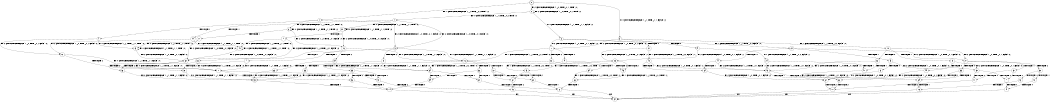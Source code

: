 digraph BCG {
size = "7, 10.5";
center = TRUE;
node [shape = circle];
0 [peripheries = 2];
0 -> 1 [label = "EX !1 !ATOMIC_EXCH_BRANCH (1, +1, TRUE, +0, 2, TRUE) !:0:"];
0 -> 2 [label = "EX !2 !ATOMIC_EXCH_BRANCH (1, +0, TRUE, +0, 1, TRUE) !:0:"];
0 -> 3 [label = "EX !0 !ATOMIC_EXCH_BRANCH (1, +1, TRUE, +1, 1, FALSE) !:0:"];
1 -> 4 [label = "TERMINATE !1"];
1 -> 5 [label = "EX !2 !ATOMIC_EXCH_BRANCH (1, +0, TRUE, +0, 1, FALSE) !:0:"];
1 -> 6 [label = "EX !0 !ATOMIC_EXCH_BRANCH (1, +1, TRUE, +1, 1, TRUE) !:0:"];
2 -> 7 [label = "EX !1 !ATOMIC_EXCH_BRANCH (1, +1, TRUE, +0, 2, TRUE) !:0:"];
2 -> 8 [label = "EX !0 !ATOMIC_EXCH_BRANCH (1, +1, TRUE, +1, 1, FALSE) !:0:"];
2 -> 2 [label = "EX !2 !ATOMIC_EXCH_BRANCH (1, +0, TRUE, +0, 1, TRUE) !:0:"];
3 -> 9 [label = "TERMINATE !0"];
3 -> 10 [label = "EX !1 !ATOMIC_EXCH_BRANCH (1, +1, TRUE, +0, 2, FALSE) !:0:"];
3 -> 11 [label = "EX !2 !ATOMIC_EXCH_BRANCH (1, +0, TRUE, +0, 1, FALSE) !:0:"];
4 -> 12 [label = "EX !2 !ATOMIC_EXCH_BRANCH (1, +0, TRUE, +0, 1, FALSE) !:0:"];
4 -> 13 [label = "EX !0 !ATOMIC_EXCH_BRANCH (1, +1, TRUE, +1, 1, TRUE) !:0:"];
5 -> 14 [label = "TERMINATE !1"];
5 -> 15 [label = "TERMINATE !2"];
5 -> 16 [label = "EX !0 !ATOMIC_EXCH_BRANCH (1, +1, TRUE, +1, 1, FALSE) !:0:"];
6 -> 17 [label = "TERMINATE !1"];
6 -> 18 [label = "EX !2 !ATOMIC_EXCH_BRANCH (1, +0, TRUE, +0, 1, FALSE) !:0:"];
6 -> 6 [label = "EX !0 !ATOMIC_EXCH_BRANCH (1, +1, TRUE, +1, 1, TRUE) !:0:"];
7 -> 19 [label = "TERMINATE !1"];
7 -> 20 [label = "EX !0 !ATOMIC_EXCH_BRANCH (1, +1, TRUE, +1, 1, TRUE) !:0:"];
7 -> 5 [label = "EX !2 !ATOMIC_EXCH_BRANCH (1, +0, TRUE, +0, 1, FALSE) !:0:"];
8 -> 21 [label = "TERMINATE !0"];
8 -> 22 [label = "EX !1 !ATOMIC_EXCH_BRANCH (1, +1, TRUE, +0, 2, FALSE) !:0:"];
8 -> 11 [label = "EX !2 !ATOMIC_EXCH_BRANCH (1, +0, TRUE, +0, 1, FALSE) !:0:"];
9 -> 23 [label = "EX !2 !ATOMIC_EXCH_BRANCH (1, +0, TRUE, +0, 1, FALSE) !:1:"];
9 -> 24 [label = "EX !1 !ATOMIC_EXCH_BRANCH (1, +1, TRUE, +0, 2, FALSE) !:1:"];
10 -> 25 [label = "TERMINATE !1"];
10 -> 26 [label = "TERMINATE !0"];
10 -> 27 [label = "EX !2 !ATOMIC_EXCH_BRANCH (1, +0, TRUE, +0, 1, FALSE) !:0:"];
11 -> 28 [label = "TERMINATE !2"];
11 -> 29 [label = "TERMINATE !0"];
11 -> 16 [label = "EX !1 !ATOMIC_EXCH_BRANCH (1, +1, TRUE, +0, 2, TRUE) !:0:"];
12 -> 30 [label = "TERMINATE !2"];
12 -> 31 [label = "EX !0 !ATOMIC_EXCH_BRANCH (1, +1, TRUE, +1, 1, FALSE) !:0:"];
13 -> 32 [label = "EX !2 !ATOMIC_EXCH_BRANCH (1, +0, TRUE, +0, 1, FALSE) !:0:"];
13 -> 13 [label = "EX !0 !ATOMIC_EXCH_BRANCH (1, +1, TRUE, +1, 1, TRUE) !:0:"];
14 -> 30 [label = "TERMINATE !2"];
14 -> 31 [label = "EX !0 !ATOMIC_EXCH_BRANCH (1, +1, TRUE, +1, 1, FALSE) !:0:"];
15 -> 33 [label = "TERMINATE !1"];
15 -> 34 [label = "EX !0 !ATOMIC_EXCH_BRANCH (1, +1, TRUE, +1, 1, FALSE) !:0:"];
16 -> 35 [label = "TERMINATE !1"];
16 -> 36 [label = "TERMINATE !2"];
16 -> 37 [label = "TERMINATE !0"];
17 -> 32 [label = "EX !2 !ATOMIC_EXCH_BRANCH (1, +0, TRUE, +0, 1, FALSE) !:0:"];
17 -> 13 [label = "EX !0 !ATOMIC_EXCH_BRANCH (1, +1, TRUE, +1, 1, TRUE) !:0:"];
18 -> 38 [label = "TERMINATE !1"];
18 -> 39 [label = "TERMINATE !2"];
18 -> 16 [label = "EX !0 !ATOMIC_EXCH_BRANCH (1, +1, TRUE, +1, 1, FALSE) !:0:"];
19 -> 40 [label = "EX !0 !ATOMIC_EXCH_BRANCH (1, +1, TRUE, +1, 1, TRUE) !:0:"];
19 -> 12 [label = "EX !2 !ATOMIC_EXCH_BRANCH (1, +0, TRUE, +0, 1, FALSE) !:0:"];
20 -> 41 [label = "TERMINATE !1"];
20 -> 18 [label = "EX !2 !ATOMIC_EXCH_BRANCH (1, +0, TRUE, +0, 1, FALSE) !:0:"];
20 -> 20 [label = "EX !0 !ATOMIC_EXCH_BRANCH (1, +1, TRUE, +1, 1, TRUE) !:0:"];
21 -> 42 [label = "EX !1 !ATOMIC_EXCH_BRANCH (1, +1, TRUE, +0, 2, FALSE) !:1:"];
21 -> 23 [label = "EX !2 !ATOMIC_EXCH_BRANCH (1, +0, TRUE, +0, 1, FALSE) !:1:"];
22 -> 43 [label = "TERMINATE !1"];
22 -> 44 [label = "TERMINATE !0"];
22 -> 27 [label = "EX !2 !ATOMIC_EXCH_BRANCH (1, +0, TRUE, +0, 1, FALSE) !:0:"];
23 -> 45 [label = "TERMINATE !2"];
23 -> 46 [label = "EX !1 !ATOMIC_EXCH_BRANCH (1, +1, TRUE, +0, 2, TRUE) !:1:"];
24 -> 47 [label = "TERMINATE !1"];
24 -> 48 [label = "EX !2 !ATOMIC_EXCH_BRANCH (1, +0, TRUE, +0, 1, FALSE) !:1:"];
25 -> 49 [label = "TERMINATE !0"];
25 -> 50 [label = "EX !2 !ATOMIC_EXCH_BRANCH (1, +0, TRUE, +0, 1, FALSE) !:0:"];
26 -> 47 [label = "TERMINATE !1"];
26 -> 48 [label = "EX !2 !ATOMIC_EXCH_BRANCH (1, +0, TRUE, +0, 1, FALSE) !:1:"];
27 -> 51 [label = "TERMINATE !1"];
27 -> 52 [label = "TERMINATE !2"];
27 -> 53 [label = "TERMINATE !0"];
28 -> 54 [label = "TERMINATE !0"];
28 -> 34 [label = "EX !1 !ATOMIC_EXCH_BRANCH (1, +1, TRUE, +0, 2, TRUE) !:0:"];
29 -> 45 [label = "TERMINATE !2"];
29 -> 46 [label = "EX !1 !ATOMIC_EXCH_BRANCH (1, +1, TRUE, +0, 2, TRUE) !:1:"];
30 -> 55 [label = "EX !0 !ATOMIC_EXCH_BRANCH (1, +1, TRUE, +1, 1, FALSE) !:0:"];
31 -> 56 [label = "TERMINATE !2"];
31 -> 57 [label = "TERMINATE !0"];
32 -> 58 [label = "TERMINATE !2"];
32 -> 31 [label = "EX !0 !ATOMIC_EXCH_BRANCH (1, +1, TRUE, +1, 1, FALSE) !:0:"];
33 -> 55 [label = "EX !0 !ATOMIC_EXCH_BRANCH (1, +1, TRUE, +1, 1, FALSE) !:0:"];
34 -> 59 [label = "TERMINATE !1"];
34 -> 60 [label = "TERMINATE !0"];
35 -> 56 [label = "TERMINATE !2"];
35 -> 57 [label = "TERMINATE !0"];
36 -> 59 [label = "TERMINATE !1"];
36 -> 60 [label = "TERMINATE !0"];
37 -> 61 [label = "TERMINATE !1"];
37 -> 62 [label = "TERMINATE !2"];
38 -> 58 [label = "TERMINATE !2"];
38 -> 31 [label = "EX !0 !ATOMIC_EXCH_BRANCH (1, +1, TRUE, +1, 1, FALSE) !:0:"];
39 -> 63 [label = "TERMINATE !1"];
39 -> 34 [label = "EX !0 !ATOMIC_EXCH_BRANCH (1, +1, TRUE, +1, 1, FALSE) !:0:"];
40 -> 32 [label = "EX !2 !ATOMIC_EXCH_BRANCH (1, +0, TRUE, +0, 1, FALSE) !:0:"];
40 -> 40 [label = "EX !0 !ATOMIC_EXCH_BRANCH (1, +1, TRUE, +1, 1, TRUE) !:0:"];
41 -> 32 [label = "EX !2 !ATOMIC_EXCH_BRANCH (1, +0, TRUE, +0, 1, FALSE) !:0:"];
41 -> 40 [label = "EX !0 !ATOMIC_EXCH_BRANCH (1, +1, TRUE, +1, 1, TRUE) !:0:"];
42 -> 64 [label = "TERMINATE !1"];
42 -> 48 [label = "EX !2 !ATOMIC_EXCH_BRANCH (1, +0, TRUE, +0, 1, FALSE) !:1:"];
43 -> 65 [label = "TERMINATE !0"];
43 -> 50 [label = "EX !2 !ATOMIC_EXCH_BRANCH (1, +0, TRUE, +0, 1, FALSE) !:0:"];
44 -> 64 [label = "TERMINATE !1"];
44 -> 48 [label = "EX !2 !ATOMIC_EXCH_BRANCH (1, +0, TRUE, +0, 1, FALSE) !:1:"];
45 -> 66 [label = "EX !1 !ATOMIC_EXCH_BRANCH (1, +1, TRUE, +0, 2, TRUE) !:1:"];
46 -> 61 [label = "TERMINATE !1"];
46 -> 62 [label = "TERMINATE !2"];
47 -> 67 [label = "EX !2 !ATOMIC_EXCH_BRANCH (1, +0, TRUE, +0, 1, FALSE) !:2:"];
48 -> 68 [label = "TERMINATE !1"];
48 -> 69 [label = "TERMINATE !2"];
49 -> 67 [label = "EX !2 !ATOMIC_EXCH_BRANCH (1, +0, TRUE, +0, 1, FALSE) !:2:"];
50 -> 70 [label = "TERMINATE !2"];
50 -> 71 [label = "TERMINATE !0"];
51 -> 70 [label = "TERMINATE !2"];
51 -> 71 [label = "TERMINATE !0"];
52 -> 72 [label = "TERMINATE !1"];
52 -> 73 [label = "TERMINATE !0"];
53 -> 68 [label = "TERMINATE !1"];
53 -> 69 [label = "TERMINATE !2"];
54 -> 66 [label = "EX !1 !ATOMIC_EXCH_BRANCH (1, +1, TRUE, +0, 2, TRUE) !:1:"];
55 -> 74 [label = "TERMINATE !0"];
56 -> 74 [label = "TERMINATE !0"];
57 -> 75 [label = "TERMINATE !2"];
58 -> 55 [label = "EX !0 !ATOMIC_EXCH_BRANCH (1, +1, TRUE, +1, 1, FALSE) !:0:"];
59 -> 74 [label = "TERMINATE !0"];
60 -> 76 [label = "TERMINATE !1"];
61 -> 75 [label = "TERMINATE !2"];
62 -> 76 [label = "TERMINATE !1"];
63 -> 55 [label = "EX !0 !ATOMIC_EXCH_BRANCH (1, +1, TRUE, +1, 1, FALSE) !:0:"];
64 -> 67 [label = "EX !2 !ATOMIC_EXCH_BRANCH (1, +0, TRUE, +0, 1, FALSE) !:2:"];
65 -> 67 [label = "EX !2 !ATOMIC_EXCH_BRANCH (1, +0, TRUE, +0, 1, FALSE) !:2:"];
66 -> 76 [label = "TERMINATE !1"];
67 -> 77 [label = "TERMINATE !2"];
68 -> 77 [label = "TERMINATE !2"];
69 -> 78 [label = "TERMINATE !1"];
70 -> 79 [label = "TERMINATE !0"];
71 -> 77 [label = "TERMINATE !2"];
72 -> 79 [label = "TERMINATE !0"];
73 -> 78 [label = "TERMINATE !1"];
74 -> 80 [label = "exit"];
75 -> 80 [label = "exit"];
76 -> 80 [label = "exit"];
77 -> 80 [label = "exit"];
78 -> 80 [label = "exit"];
79 -> 80 [label = "exit"];
}

